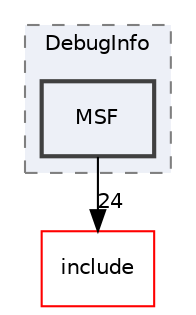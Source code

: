 digraph "lib/DebugInfo/MSF"
{
 // LATEX_PDF_SIZE
  bgcolor="transparent";
  edge [fontname="Helvetica",fontsize="10",labelfontname="Helvetica",labelfontsize="10"];
  node [fontname="Helvetica",fontsize="10",shape="box"];
  compound=true
  subgraph clusterdir_fd055cdb294ed2abe541ad964f928ab2 {
    graph [ bgcolor="#edf0f7", pencolor="grey50", style="filled,dashed,", label="DebugInfo", fontname="Helvetica", fontsize="10", URL="dir_fd055cdb294ed2abe541ad964f928ab2.html"]
  dir_9344cabd4044e440024748757114a8f5 [label="MSF", style="filled,bold,", fillcolor="#edf0f7", color="grey25", URL="dir_9344cabd4044e440024748757114a8f5.html"];
  }
  dir_d44c64559bbebec7f509842c48db8b23 [label="include", style="", fillcolor="#edf0f7", color="red", URL="dir_d44c64559bbebec7f509842c48db8b23.html"];
  dir_9344cabd4044e440024748757114a8f5->dir_d44c64559bbebec7f509842c48db8b23 [headlabel="24", labeldistance=1.5 headhref="dir_000145_000082.html"];
}
